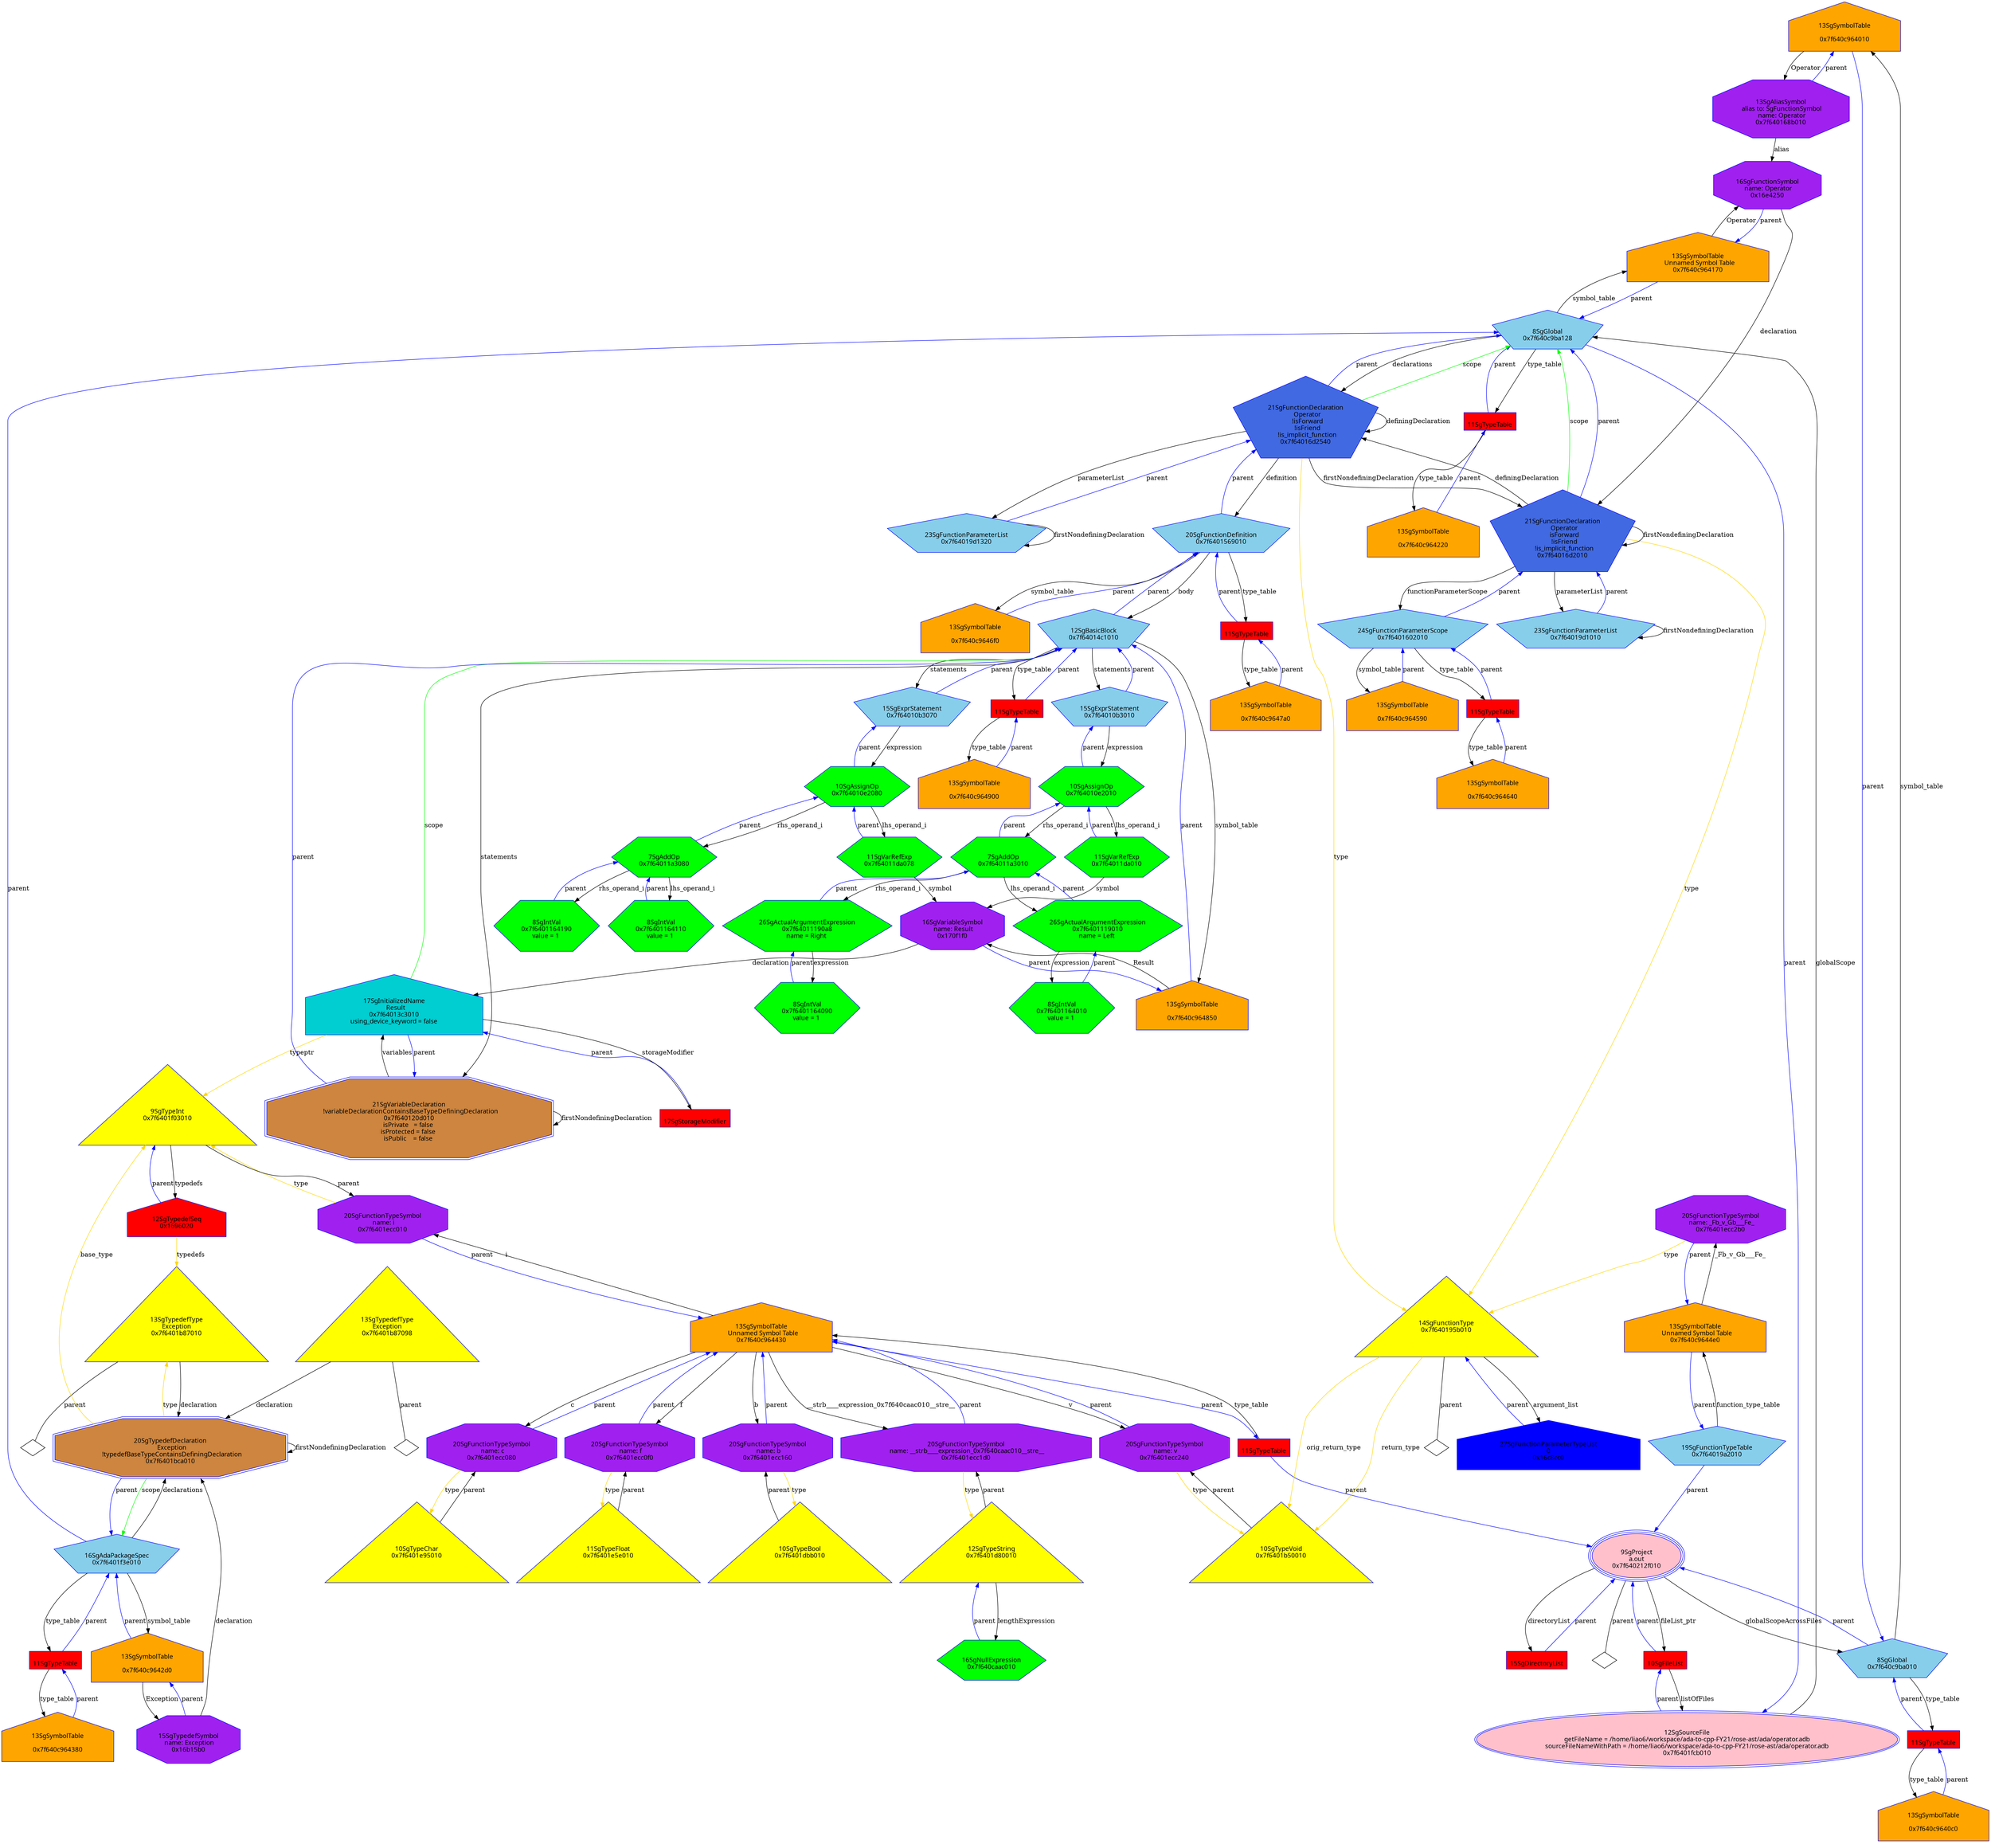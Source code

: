 digraph "Goperator.adb.dot" {
"0x7f640c964010"[label="\n13SgSymbolTable\n  \n  0x7f640c964010  " shape=house,regular=0,URL="\N",tooltip="more info at \N",sides=5,peripheries=1,color="blue",fillcolor=orange,fontname="7x13bold",fontcolor=black,style=filled];
"0x7f640c964010" -> "0x7f640168b010"[label="Operator" dir=forward ];
"0x7f640c964010" -> "0x7f640c9ba010"[label="parent" color="blue" dir=forward ];
"0x7f640c9640c0"[label="\n13SgSymbolTable\n  \n  0x7f640c9640c0  " shape=house,regular=0,URL="\N",tooltip="more info at \N",sides=5,peripheries=1,color="blue",fillcolor=orange,fontname="7x13bold",fontcolor=black,style=filled];
"0x7f640c9640c0" -> "0x15f39c0"[label="parent" color="blue" dir=forward ];
"0x7f640c964170"[label="\n13SgSymbolTable\n  Unnamed Symbol Table\n  0x7f640c964170  " shape=house,regular=0,URL="\N",tooltip="more info at \N",sides=5,peripheries=1,color="blue",fillcolor=orange,fontname="7x13bold",fontcolor=black,style=filled];
"0x7f640c964170" -> "0x16e4250"[label="Operator" dir=forward ];
"0x7f640c964170" -> "0x7f640c9ba128"[label="parent" color="blue" dir=forward ];
"0x7f640c964220"[label="\n13SgSymbolTable\n  \n  0x7f640c964220  " shape=house,regular=0,URL="\N",tooltip="more info at \N",sides=5,peripheries=1,color="blue",fillcolor=orange,fontname="7x13bold",fontcolor=black,style=filled];
"0x7f640c964220" -> "0x15f39e8"[label="parent" color="blue" dir=forward ];
"0x7f640c9642d0"[label="\n13SgSymbolTable\n  \n  0x7f640c9642d0  " shape=house,regular=0,URL="\N",tooltip="more info at \N",sides=5,peripheries=1,color="blue",fillcolor=orange,fontname="7x13bold",fontcolor=black,style=filled];
"0x7f640c9642d0" -> "0x16b15b0"[label="Exception" dir=forward ];
"0x7f640c9642d0" -> "0x7f6401f3e010"[label="parent" color="blue" dir=forward ];
"0x7f640c964380"[label="\n13SgSymbolTable\n  \n  0x7f640c964380  " shape=house,regular=0,URL="\N",tooltip="more info at \N",sides=5,peripheries=1,color="blue",fillcolor=orange,fontname="7x13bold",fontcolor=black,style=filled];
"0x7f640c964380" -> "0x15f3a10"[label="parent" color="blue" dir=forward ];
"0x7f640c964430"[label="\n13SgSymbolTable\n  Unnamed Symbol Table\n  0x7f640c964430  " shape=house,regular=0,URL="\N",tooltip="more info at \N",sides=5,peripheries=1,color="blue",fillcolor=orange,fontname="7x13bold",fontcolor=black,style=filled];
"0x7f640c964430" -> "0x7f6401ecc240"[label="v" dir=forward ];
"0x7f640c964430" -> "0x7f6401ecc1d0"[label="__strb____expression_0x7f640caac010__stre__" dir=forward ];
"0x7f640c964430" -> "0x7f6401ecc160"[label="b" dir=forward ];
"0x7f640c964430" -> "0x7f6401ecc0f0"[label="f" dir=forward ];
"0x7f640c964430" -> "0x7f6401ecc080"[label="c" dir=forward ];
"0x7f640c964430" -> "0x7f6401ecc010"[label="i" dir=forward ];
"0x7f640c964430" -> "0x15f3a38"[label="parent" color="blue" dir=forward ];
"0x7f640c9644e0"[label="\n13SgSymbolTable\n  Unnamed Symbol Table\n  0x7f640c9644e0  " shape=house,regular=0,URL="\N",tooltip="more info at \N",sides=5,peripheries=1,color="blue",fillcolor=orange,fontname="7x13bold",fontcolor=black,style=filled];
"0x7f640c9644e0" -> "0x7f6401ecc2b0"[label="_Fb_v_Gb___Fe_" dir=forward ];
"0x7f640c9644e0" -> "0x7f64019a2010"[label="parent" color="blue" dir=forward ];
"0x7f640c964590"[label="\n13SgSymbolTable\n  \n  0x7f640c964590  " shape=house,regular=0,URL="\N",tooltip="more info at \N",sides=5,peripheries=1,color="blue",fillcolor=orange,fontname="7x13bold",fontcolor=black,style=filled];
"0x7f640c964590" -> "0x7f6401602010"[label="parent" color="blue" dir=forward ];
"0x7f640c964640"[label="\n13SgSymbolTable\n  \n  0x7f640c964640  " shape=house,regular=0,URL="\N",tooltip="more info at \N",sides=5,peripheries=1,color="blue",fillcolor=orange,fontname="7x13bold",fontcolor=black,style=filled];
"0x7f640c964640" -> "0x15f3a60"[label="parent" color="blue" dir=forward ];
"0x7f640c9646f0"[label="\n13SgSymbolTable\n  \n  0x7f640c9646f0  " shape=house,regular=0,URL="\N",tooltip="more info at \N",sides=5,peripheries=1,color="blue",fillcolor=orange,fontname="7x13bold",fontcolor=black,style=filled];
"0x7f640c9646f0" -> "0x7f6401569010"[label="parent" color="blue" dir=forward ];
"0x7f640c9647a0"[label="\n13SgSymbolTable\n  \n  0x7f640c9647a0  " shape=house,regular=0,URL="\N",tooltip="more info at \N",sides=5,peripheries=1,color="blue",fillcolor=orange,fontname="7x13bold",fontcolor=black,style=filled];
"0x7f640c9647a0" -> "0x15f3a88"[label="parent" color="blue" dir=forward ];
"0x7f640c964850"[label="\n13SgSymbolTable\n  \n  0x7f640c964850  " shape=house,regular=0,URL="\N",tooltip="more info at \N",sides=5,peripheries=1,color="blue",fillcolor=orange,fontname="7x13bold",fontcolor=black,style=filled];
"0x7f640c964850" -> "0x170f1f0"[label="Result" dir=forward ];
"0x7f640c964850" -> "0x7f64014c1010"[label="parent" color="blue" dir=forward ];
"0x7f640c964900"[label="\n13SgSymbolTable\n  \n  0x7f640c964900  " shape=house,regular=0,URL="\N",tooltip="more info at \N",sides=5,peripheries=1,color="blue",fillcolor=orange,fontname="7x13bold",fontcolor=black,style=filled];
"0x7f640c964900" -> "0x15f3ab0"[label="parent" color="blue" dir=forward ];
"0x16fb960"[label="\n17SgStorageModifier" shape=polygon,regular=0,URL="\N",tooltip="more info at \N",sides=4,peripheries=1,color="blue",fillcolor=red,fontname="7x13bold",fontcolor=black,style=filled];
"0x16fb960" -> "0x7f64013c3010"[label="parent" color="blue" dir=forward ];
"0x7f6401fcb010"[label="\n12SgSourceFile\n  getFileName = /home/liao6/workspace/ada-to-cpp-FY21/rose-ast/ada/operator.adb  \n  sourceFileNameWithPath = /home/liao6/workspace/ada-to-cpp-FY21/rose-ast/ada/operator.adb  \n  0x7f6401fcb010  " shape=ellipse,regular=0,URL="\N",tooltip="more info at \N",sides=5,peripheries=2,color="blue",fillcolor=pink,fontname="7x13bold",fontcolor=black,style=filled];
"0x7f6401fcb010" -> "0x7f640c9ba128"[label="globalScope" dir=forward ];
"0x7f6401fcb010" -> "0x15b8f60"[label="parent" color="blue" dir=forward ];
"0x15b8f60"[label="\n10SgFileList" shape=polygon,regular=0,URL="\N",tooltip="more info at \N",sides=4,peripheries=1,color="blue",fillcolor=red,fontname="7x13bold",fontcolor=black,style=filled];
"0x15b8f60" -> "0x7f6401fcb010"[label="listOfFiles" dir=forward ];
"0x15b8f60" -> "0x7f640212f010"[label="parent" color="blue" dir=forward ];
"0x15d8370"[label="\n15SgDirectoryList" shape=polygon,regular=0,URL="\N",tooltip="more info at \N",sides=4,peripheries=1,color="blue",fillcolor=red,fontname="7x13bold",fontcolor=black,style=filled];
"0x15d8370" -> "0x7f640212f010"[label="parent" color="blue" dir=forward ];
"0x7f640212f010"[label="\n9SgProject\n  a.out  \n  0x7f640212f010  " shape=ellipse,regular=0,URL="\N",tooltip="more info at \N",sides=5,peripheries=3,color="blue",fillcolor=pink,fontname="7x13bold",fontcolor=black,style=filled];
"0x7f640212f010" -> "0x15b8f60"[label="fileList_ptr" dir=forward ];
"0x7f640212f010" -> "0x15d8370"[label="directoryList" dir=forward ];
"0x7f640212f010" -> "0x7f640c9ba010"[label="globalScopeAcrossFiles" dir=forward ];
"0x7f640212f010" -> "0x7f640212f010__parent__null"[label="parent" dir=none ];
"0x7f640212f010__parent__null"[label="" shape=diamond ];
"0x1696020"[label="\n12SgTypedefSeq\n  0x1696020  " shape=house,regular=0,URL="\N",tooltip="more info at \N",sides=5,peripheries=1,color="blue",fillcolor=red,fontname="7x13bold",fontcolor=black,style=filled];
"0x1696020" -> "0x7f6401b87010"[label="typedefs" color="gold1" dir=forward ];
"0x1696020" -> "0x7f6401f03010"[label="parent" color="blue" dir=forward ];
"0x16c8cc0"[label="\n27SgFunctionParameterTypeList\n  0  \n  0x16c8cc0  " shape=house,regular=0,URL="\N",tooltip="more info at \N",sides=5,peripheries=1,color="blue",fillcolor=blue,fontname="7x13bold",fontcolor=black,style=filled];
"0x16c8cc0" -> "0x7f640195b010"[label="parent" color="blue" dir=forward ];
"0x15f39c0"[label="\n11SgTypeTable" shape=polygon,regular=0,URL="\N",tooltip="more info at \N",sides=4,peripheries=1,color="blue",fillcolor=red,fontname="7x13bold",fontcolor=black,style=filled];
"0x15f39c0" -> "0x7f640c9640c0"[label="type_table" dir=forward ];
"0x15f39c0" -> "0x7f640c9ba010"[label="parent" color="blue" dir=forward ];
"0x15f39e8"[label="\n11SgTypeTable" shape=polygon,regular=0,URL="\N",tooltip="more info at \N",sides=4,peripheries=1,color="blue",fillcolor=red,fontname="7x13bold",fontcolor=black,style=filled];
"0x15f39e8" -> "0x7f640c964220"[label="type_table" dir=forward ];
"0x15f39e8" -> "0x7f640c9ba128"[label="parent" color="blue" dir=forward ];
"0x15f3a10"[label="\n11SgTypeTable" shape=polygon,regular=0,URL="\N",tooltip="more info at \N",sides=4,peripheries=1,color="blue",fillcolor=red,fontname="7x13bold",fontcolor=black,style=filled];
"0x15f3a10" -> "0x7f640c964380"[label="type_table" dir=forward ];
"0x15f3a10" -> "0x7f6401f3e010"[label="parent" color="blue" dir=forward ];
"0x15f3a38"[label="\n11SgTypeTable" shape=polygon,regular=0,URL="\N",tooltip="more info at \N",sides=4,peripheries=1,color="blue",fillcolor=red,fontname="7x13bold",fontcolor=black,style=filled];
"0x15f3a38" -> "0x7f640c964430"[label="type_table" dir=forward ];
"0x15f3a38" -> "0x7f640212f010"[label="parent" color="blue" dir=forward ];
"0x15f3a60"[label="\n11SgTypeTable" shape=polygon,regular=0,URL="\N",tooltip="more info at \N",sides=4,peripheries=1,color="blue",fillcolor=red,fontname="7x13bold",fontcolor=black,style=filled];
"0x15f3a60" -> "0x7f640c964640"[label="type_table" dir=forward ];
"0x15f3a60" -> "0x7f6401602010"[label="parent" color="blue" dir=forward ];
"0x15f3a88"[label="\n11SgTypeTable" shape=polygon,regular=0,URL="\N",tooltip="more info at \N",sides=4,peripheries=1,color="blue",fillcolor=red,fontname="7x13bold",fontcolor=black,style=filled];
"0x15f3a88" -> "0x7f640c9647a0"[label="type_table" dir=forward ];
"0x15f3a88" -> "0x7f6401569010"[label="parent" color="blue" dir=forward ];
"0x15f3ab0"[label="\n11SgTypeTable" shape=polygon,regular=0,URL="\N",tooltip="more info at \N",sides=4,peripheries=1,color="blue",fillcolor=red,fontname="7x13bold",fontcolor=black,style=filled];
"0x15f3ab0" -> "0x7f640c964900"[label="type_table" dir=forward ];
"0x15f3ab0" -> "0x7f64014c1010"[label="parent" color="blue" dir=forward ];
"0x7f6401e95010"[label="\n10SgTypeChar\n  0x7f6401e95010  \n   \n   " shape=polygon,regular=0,URL="\N",tooltip="more info at \N",sides=3,peripheries=1,color="blue",fillcolor=yellow,fontname="7x13bold",fontcolor=black,style=filled];
"0x7f6401e95010" -> "0x7f6401ecc080"[label="parent" dir=forward ];
"0x7f6401f03010"[label="\n9SgTypeInt\n  0x7f6401f03010  \n   \n   " shape=polygon,regular=0,URL="\N",tooltip="more info at \N",sides=3,peripheries=1,color="blue",fillcolor=yellow,fontname="7x13bold",fontcolor=black,style=filled];
"0x7f6401f03010" -> "0x1696020"[label="typedefs" dir=forward ];
"0x7f6401f03010" -> "0x7f6401ecc010"[label="parent" dir=forward ];
"0x7f6401b50010"[label="\n10SgTypeVoid\n  0x7f6401b50010  \n   \n   " shape=polygon,regular=0,URL="\N",tooltip="more info at \N",sides=3,peripheries=1,color="blue",fillcolor=yellow,fontname="7x13bold",fontcolor=black,style=filled];
"0x7f6401b50010" -> "0x7f6401ecc240"[label="parent" dir=forward ];
"0x7f6401e5e010"[label="\n11SgTypeFloat\n  0x7f6401e5e010  \n   \n   " shape=polygon,regular=0,URL="\N",tooltip="more info at \N",sides=3,peripheries=1,color="blue",fillcolor=yellow,fontname="7x13bold",fontcolor=black,style=filled];
"0x7f6401e5e010" -> "0x7f6401ecc0f0"[label="parent" dir=forward ];
"0x7f6401d80010"[label="\n12SgTypeString\n  0x7f6401d80010  \n   \n   " shape=polygon,regular=0,URL="\N",tooltip="more info at \N",sides=3,peripheries=1,color="blue",fillcolor=yellow,fontname="7x13bold",fontcolor=black,style=filled];
"0x7f6401d80010" -> "0x7f640caac010"[label="lengthExpression" dir=forward ];
"0x7f6401d80010" -> "0x7f6401ecc1d0"[label="parent" dir=forward ];
"0x7f6401dbb010"[label="\n10SgTypeBool\n  0x7f6401dbb010  \n   \n   " shape=polygon,regular=0,URL="\N",tooltip="more info at \N",sides=3,peripheries=1,color="blue",fillcolor=yellow,fontname="7x13bold",fontcolor=black,style=filled];
"0x7f6401dbb010" -> "0x7f6401ecc160"[label="parent" dir=forward ];
"0x7f6401b87010"[label="\n13SgTypedefType\nException\n  0x7f6401b87010  \n   \n   " shape=polygon,regular=0,URL="\N",tooltip="more info at \N",sides=3,peripheries=1,color="blue",fillcolor=yellow,fontname="7x13bold",fontcolor=black,style=filled];
"0x7f6401b87010" -> "0x7f6401bca010"[label="declaration" dir=forward ];
"0x7f6401b87010" -> "0x7f6401b87010__parent__null"[label="parent" dir=none ];
"0x7f6401b87010__parent__null"[label="" shape=diamond ];
"0x7f6401b87098"[label="\n13SgTypedefType\nException\n  0x7f6401b87098  \n   \n   " shape=polygon,regular=0,URL="\N",tooltip="more info at \N",sides=3,peripheries=1,color="blue",fillcolor=yellow,fontname="7x13bold",fontcolor=black,style=filled];
"0x7f6401b87098" -> "0x7f6401bca010"[label="declaration" dir=forward ];
"0x7f6401b87098" -> "0x7f6401b87098__parent__null"[label="parent" dir=none ];
"0x7f6401b87098__parent__null"[label="" shape=diamond ];
"0x7f640195b010"[label="\n14SgFunctionType\n  0x7f640195b010  \n   \n   " shape=polygon,regular=0,URL="\N",tooltip="more info at \N",sides=3,peripheries=1,color="blue",fillcolor=yellow,fontname="7x13bold",fontcolor=black,style=filled];
"0x7f640195b010" -> "0x7f6401b50010"[label="return_type" color="gold1" dir=forward ];
"0x7f640195b010" -> "0x7f6401b50010"[label="orig_return_type" color="gold1" dir=forward ];
"0x7f640195b010" -> "0x16c8cc0"[label="argument_list" dir=forward ];
"0x7f640195b010" -> "0x7f640195b010__parent__null"[label="parent" dir=none ];
"0x7f640195b010__parent__null"[label="" shape=diamond ];
"0x7f64019d1010"[label="\n23SgFunctionParameterList\n  0x7f64019d1010  " shape=polygon,regular=0,URL="\N",tooltip="more info at \N",sides=5,peripheries=1,color="blue",fillcolor=skyblue,fontname="7x13bold",fontcolor=black,style=filled];
"0x7f64019d1010" -> "0x7f64019d1010"[label="firstNondefiningDeclaration" dir=forward ];
"0x7f64019d1010" -> "0x7f64016d2010"[label="parent" color="blue" dir=forward ];
"0x7f64019d1320"[label="\n23SgFunctionParameterList\n  0x7f64019d1320  " shape=polygon,regular=0,URL="\N",tooltip="more info at \N",sides=5,peripheries=1,color="blue",fillcolor=skyblue,fontname="7x13bold",fontcolor=black,style=filled];
"0x7f64019d1320" -> "0x7f64019d1320"[label="firstNondefiningDeclaration" dir=forward ];
"0x7f64019d1320" -> "0x7f64016d2540"[label="parent" color="blue" dir=forward ];
"0x7f64014c1010"[label="\n12SgBasicBlock\n  0x7f64014c1010  " shape=polygon,regular=0,URL="\N",tooltip="more info at \N",sides=5,peripheries=1,color="blue",fillcolor=skyblue,fontname="7x13bold",fontcolor=black,style=filled];
"0x7f64014c1010" -> "0x7f640120d010"[label="statements" dir=forward ];
"0x7f64014c1010" -> "0x7f64010b3010"[label="statements" dir=forward ];
"0x7f64014c1010" -> "0x7f64010b3070"[label="statements" dir=forward ];
"0x7f64014c1010" -> "0x7f640c964850"[label="symbol_table" dir=forward ];
"0x7f64014c1010" -> "0x15f3ab0"[label="type_table" dir=forward ];
"0x7f64014c1010" -> "0x7f6401569010"[label="parent" color="blue" dir=forward ];
"0x7f640c9ba010"[label="\n8SgGlobal\n  0x7f640c9ba010  " shape=polygon,regular=0,URL="\N",tooltip="more info at \N",sides=5,peripheries=1,color="blue",fillcolor=skyblue,fontname="7x13bold",fontcolor=black,style=filled];
"0x7f640c9ba010" -> "0x7f640c964010"[label="symbol_table" dir=forward ];
"0x7f640c9ba010" -> "0x15f39c0"[label="type_table" dir=forward ];
"0x7f640c9ba010" -> "0x7f640212f010"[label="parent" color="blue" dir=forward ];
"0x7f640c9ba128"[label="\n8SgGlobal\n  0x7f640c9ba128  " shape=polygon,regular=0,URL="\N",tooltip="more info at \N",sides=5,peripheries=1,color="blue",fillcolor=skyblue,fontname="7x13bold",fontcolor=black,style=filled];
"0x7f640c9ba128" -> "0x7f64016d2540"[label="declarations" dir=forward ];
"0x7f640c9ba128" -> "0x7f640c964170"[label="symbol_table" dir=forward ];
"0x7f640c9ba128" -> "0x15f39e8"[label="type_table" dir=forward ];
"0x7f640c9ba128" -> "0x7f6401fcb010"[label="parent" color="blue" dir=forward ];
"0x7f6401602010"[label="\n24SgFunctionParameterScope\n  0x7f6401602010  " shape=polygon,regular=0,URL="\N",tooltip="more info at \N",sides=5,peripheries=1,color="blue",fillcolor=skyblue,fontname="7x13bold",fontcolor=black,style=filled];
"0x7f6401602010" -> "0x7f640c964590"[label="symbol_table" dir=forward ];
"0x7f6401602010" -> "0x15f3a60"[label="type_table" dir=forward ];
"0x7f6401602010" -> "0x7f64016d2010"[label="parent" color="blue" dir=forward ];
"0x7f64019a2010"[label="\n19SgFunctionTypeTable\n  0x7f64019a2010  " shape=polygon,regular=0,URL="\N",tooltip="more info at \N",sides=5,peripheries=1,color="blue",fillcolor=skyblue,fontname="7x13bold",fontcolor=black,style=filled];
"0x7f64019a2010" -> "0x7f640c9644e0"[label="function_type_table" dir=forward ];
"0x7f64019a2010" -> "0x7f640212f010"[label="parent" color="blue" dir=forward ];
"0x7f64010b3010"[label="\n15SgExprStatement\n  0x7f64010b3010  " shape=polygon,regular=0,URL="\N",tooltip="more info at \N",sides=5,peripheries=1,color="blue",fillcolor=skyblue,fontname="7x13bold",fontcolor=black,style=filled];
"0x7f64010b3010" -> "0x7f64010e2010"[label="expression" dir=forward ];
"0x7f64010b3010" -> "0x7f64014c1010"[label="parent" color="blue" dir=forward ];
"0x7f64010b3070"[label="\n15SgExprStatement\n  0x7f64010b3070  " shape=polygon,regular=0,URL="\N",tooltip="more info at \N",sides=5,peripheries=1,color="blue",fillcolor=skyblue,fontname="7x13bold",fontcolor=black,style=filled];
"0x7f64010b3070" -> "0x7f64010e2080"[label="expression" dir=forward ];
"0x7f64010b3070" -> "0x7f64014c1010"[label="parent" color="blue" dir=forward ];
"0x7f6401bca010"[label="\n20SgTypedefDeclaration\n  Exception\n  !typedefBaseTypeContainsDefiningDeclaration\n  0x7f6401bca010  " shape=polygon,regular=0,URL="\N",tooltip="more info at \N",sides=8,peripheries=2,color="blue",fillcolor=peru,fontname="7x13bold",fontcolor=black,style=filled];
"0x7f6401bca010" -> "0x7f6401f03010"[label="base_type" color="gold1" dir=forward ];
"0x7f6401bca010" -> "0x7f6401b87010"[label="type" color="gold1" dir=forward ];
"0x7f6401bca010" -> "0x7f6401f3e010"[label="scope" color="green" dir=forward ];
"0x7f6401bca010" -> "0x7f6401bca010"[label="firstNondefiningDeclaration" dir=forward ];
"0x7f6401bca010" -> "0x7f6401f3e010"[label="parent" color="blue" dir=forward ];
"0x7f640120d010"[label="\n21SgVariableDeclaration\n  !variableDeclarationContainsBaseTypeDefiningDeclaration\n  0x7f640120d010  \n isPrivate   = false  \n isProtected = false  \n isPublic    = false  " shape=polygon,regular=0,URL="\N",tooltip="more info at \N",sides=8,peripheries=2,color="blue",fillcolor=peru,fontname="7x13bold",fontcolor=black,style=filled];
"0x7f640120d010" -> "0x7f64013c3010"[label="variables" dir=forward ];
"0x7f640120d010" -> "0x7f640120d010"[label="firstNondefiningDeclaration" dir=forward ];
"0x7f640120d010" -> "0x7f64014c1010"[label="parent" color="blue" dir=forward ];
"0x7f6401569010"[label="\n20SgFunctionDefinition\n  0x7f6401569010  " shape=polygon,regular=0,URL="\N",tooltip="more info at \N",sides=5,peripheries=1,color="blue",fillcolor=skyblue,fontname="7x13bold",fontcolor=black,style=filled];
"0x7f6401569010" -> "0x7f64014c1010"[label="body" dir=forward ];
"0x7f6401569010" -> "0x7f640c9646f0"[label="symbol_table" dir=forward ];
"0x7f6401569010" -> "0x15f3a88"[label="type_table" dir=forward ];
"0x7f6401569010" -> "0x7f64016d2540"[label="parent" color="blue" dir=forward ];
"0x7f6401f3e010"[label="\n16SgAdaPackageSpec\n  0x7f6401f3e010  " shape=polygon,regular=0,URL="\N",tooltip="more info at \N",sides=5,peripheries=1,color="blue",fillcolor=skyblue,fontname="7x13bold",fontcolor=black,style=filled];
"0x7f6401f3e010" -> "0x7f6401bca010"[label="declarations" dir=forward ];
"0x7f6401f3e010" -> "0x7f640c9642d0"[label="symbol_table" dir=forward ];
"0x7f6401f3e010" -> "0x15f3a10"[label="type_table" dir=forward ];
"0x7f6401f3e010" -> "0x7f640c9ba128"[label="parent" color="blue" dir=forward ];
"0x7f64016d2010"[label="\n21SgFunctionDeclaration\n  Operator\n  isForward\n  !isFriend\n  !is_implicit_function\n  0x7f64016d2010  " shape=polygon,regular=0,URL="\N",tooltip="more info at \N",sides=5,peripheries=1,color="blue",fillcolor=royalblue,fontname="7x13bold",fontcolor=black,style=filled];
"0x7f64016d2010" -> "0x7f64019d1010"[label="parameterList" dir=forward ];
"0x7f64016d2010" -> "0x7f640195b010"[label="type" color="gold1" dir=forward ];
"0x7f64016d2010" -> "0x7f640c9ba128"[label="scope" color="green" dir=forward ];
"0x7f64016d2010" -> "0x7f6401602010"[label="functionParameterScope" dir=forward ];
"0x7f64016d2010" -> "0x7f64016d2540"[label="definingDeclaration" dir=forward ];
"0x7f64016d2010" -> "0x7f64016d2010"[label="firstNondefiningDeclaration" dir=forward ];
"0x7f64016d2010" -> "0x7f640c9ba128"[label="parent" color="blue" dir=forward ];
"0x7f64016d2540"[label="\n21SgFunctionDeclaration\n  Operator\n  !isForward\n  !isFriend\n  !is_implicit_function\n  0x7f64016d2540  " shape=polygon,regular=0,URL="\N",tooltip="more info at \N",sides=5,peripheries=1,color="blue",fillcolor=royalblue,fontname="7x13bold",fontcolor=black,style=filled];
"0x7f64016d2540" -> "0x7f64019d1320"[label="parameterList" dir=forward ];
"0x7f64016d2540" -> "0x7f640195b010"[label="type" color="gold1" dir=forward ];
"0x7f64016d2540" -> "0x7f6401569010"[label="definition" dir=forward ];
"0x7f64016d2540" -> "0x7f640c9ba128"[label="scope" color="green" dir=forward ];
"0x7f64016d2540" -> "0x7f64016d2540"[label="definingDeclaration" dir=forward ];
"0x7f64016d2540" -> "0x7f64016d2010"[label="firstNondefiningDeclaration" dir=forward ];
"0x7f64016d2540" -> "0x7f640c9ba128"[label="parent" color="blue" dir=forward ];
"0x7f64011da010"[label="\n11SgVarRefExp\n  0x7f64011da010  " shape=polygon,regular=0,URL="\N",tooltip="more info at \N",sides=6,peripheries=1,color="blue",fillcolor=green,fontname="7x13bold",fontcolor=black,style=filled];
"0x7f64011da010" -> "0x170f1f0"[label="symbol" dir=forward ];
"0x7f64011da010" -> "0x7f64010e2010"[label="parent" color="blue" dir=forward ];
"0x7f64011da078"[label="\n11SgVarRefExp\n  0x7f64011da078  " shape=polygon,regular=0,URL="\N",tooltip="more info at \N",sides=6,peripheries=1,color="blue",fillcolor=green,fontname="7x13bold",fontcolor=black,style=filled];
"0x7f64011da078" -> "0x170f1f0"[label="symbol" dir=forward ];
"0x7f64011da078" -> "0x7f64010e2080"[label="parent" color="blue" dir=forward ];
"0x7f64011a3010"[label="\n7SgAddOp\n  0x7f64011a3010  " shape=polygon,regular=0,URL="\N",tooltip="more info at \N",sides=6,peripheries=1,color="blue",fillcolor=green,fontname="7x13bold",fontcolor=black,style=filled];
"0x7f64011a3010" -> "0x7f6401119010"[label="lhs_operand_i" dir=forward ];
"0x7f64011a3010" -> "0x7f64011190a8"[label="rhs_operand_i" dir=forward ];
"0x7f64011a3010" -> "0x7f64010e2010"[label="parent" color="blue" dir=forward ];
"0x7f64011a3080"[label="\n7SgAddOp\n  0x7f64011a3080  " shape=polygon,regular=0,URL="\N",tooltip="more info at \N",sides=6,peripheries=1,color="blue",fillcolor=green,fontname="7x13bold",fontcolor=black,style=filled];
"0x7f64011a3080" -> "0x7f6401164110"[label="lhs_operand_i" dir=forward ];
"0x7f64011a3080" -> "0x7f6401164190"[label="rhs_operand_i" dir=forward ];
"0x7f64011a3080" -> "0x7f64010e2080"[label="parent" color="blue" dir=forward ];
"0x7f64010e2010"[label="\n10SgAssignOp\n  0x7f64010e2010  " shape=polygon,regular=0,URL="\N",tooltip="more info at \N",sides=6,peripheries=1,color="blue",fillcolor=green,fontname="7x13bold",fontcolor=black,style=filled];
"0x7f64010e2010" -> "0x7f64011da010"[label="lhs_operand_i" dir=forward ];
"0x7f64010e2010" -> "0x7f64011a3010"[label="rhs_operand_i" dir=forward ];
"0x7f64010e2010" -> "0x7f64010b3010"[label="parent" color="blue" dir=forward ];
"0x7f64010e2080"[label="\n10SgAssignOp\n  0x7f64010e2080  " shape=polygon,regular=0,URL="\N",tooltip="more info at \N",sides=6,peripheries=1,color="blue",fillcolor=green,fontname="7x13bold",fontcolor=black,style=filled];
"0x7f64010e2080" -> "0x7f64011da078"[label="lhs_operand_i" dir=forward ];
"0x7f64010e2080" -> "0x7f64011a3080"[label="rhs_operand_i" dir=forward ];
"0x7f64010e2080" -> "0x7f64010b3070"[label="parent" color="blue" dir=forward ];
"0x7f6401164010"[label="\n8SgIntVal\n  0x7f6401164010  \n value = 1  " shape=polygon,regular=0,URL="\N",tooltip="more info at \N",sides=6,peripheries=1,color="blue",fillcolor=green,fontname="7x13bold",fontcolor=black,style=filled];
"0x7f6401164010" -> "0x7f6401119010"[label="parent" color="blue" dir=forward ];
"0x7f6401164090"[label="\n8SgIntVal\n  0x7f6401164090  \n value = 1  " shape=polygon,regular=0,URL="\N",tooltip="more info at \N",sides=6,peripheries=1,color="blue",fillcolor=green,fontname="7x13bold",fontcolor=black,style=filled];
"0x7f6401164090" -> "0x7f64011190a8"[label="parent" color="blue" dir=forward ];
"0x7f6401164110"[label="\n8SgIntVal\n  0x7f6401164110  \n value = 1  " shape=polygon,regular=0,URL="\N",tooltip="more info at \N",sides=6,peripheries=1,color="blue",fillcolor=green,fontname="7x13bold",fontcolor=black,style=filled];
"0x7f6401164110" -> "0x7f64011a3080"[label="parent" color="blue" dir=forward ];
"0x7f6401164190"[label="\n8SgIntVal\n  0x7f6401164190  \n value = 1  " shape=polygon,regular=0,URL="\N",tooltip="more info at \N",sides=6,peripheries=1,color="blue",fillcolor=green,fontname="7x13bold",fontcolor=black,style=filled];
"0x7f6401164190" -> "0x7f64011a3080"[label="parent" color="blue" dir=forward ];
"0x7f640caac010"[label="\n16SgNullExpression\n  0x7f640caac010  " shape=polygon,regular=0,URL="\N",tooltip="more info at \N",sides=6,peripheries=1,color="blue",fillcolor=green,fontname="7x13bold",fontcolor=black,style=filled];
"0x7f640caac010" -> "0x7f6401d80010"[label="parent" color="blue" dir=forward ];
"0x7f6401119010"[label="\n26SgActualArgumentExpression\n  0x7f6401119010  \n name = Left  " shape=polygon,regular=0,URL="\N",tooltip="more info at \N",sides=6,peripheries=1,color="blue",fillcolor=green,fontname="7x13bold",fontcolor=black,style=filled];
"0x7f6401119010" -> "0x7f6401164010"[label="expression" dir=forward ];
"0x7f6401119010" -> "0x7f64011a3010"[label="parent" color="blue" dir=forward ];
"0x7f64011190a8"[label="\n26SgActualArgumentExpression\n  0x7f64011190a8  \n name = Right  " shape=polygon,regular=0,URL="\N",tooltip="more info at \N",sides=6,peripheries=1,color="blue",fillcolor=green,fontname="7x13bold",fontcolor=black,style=filled];
"0x7f64011190a8" -> "0x7f6401164090"[label="expression" dir=forward ];
"0x7f64011190a8" -> "0x7f64011a3010"[label="parent" color="blue" dir=forward ];
"0x170f1f0"[label="\n16SgVariableSymbol\n name: Result\n  0x170f1f0  " shape=polygon,regular=0,URL="\N",tooltip="more info at \N",sides=8,peripheries=1,color="blue",fillcolor=purple,fontname="7x13bold",fontcolor=black,style=filled];
"0x170f1f0" -> "0x7f64013c3010"[label="declaration" dir=forward ];
"0x170f1f0" -> "0x7f640c964850"[label="parent" color="blue" dir=forward ];
"0x7f6401ecc010"[label="\n20SgFunctionTypeSymbol\n name: i\n  0x7f6401ecc010  " shape=polygon,regular=0,URL="\N",tooltip="more info at \N",sides=8,peripheries=1,color="blue",fillcolor=purple,fontname="7x13bold",fontcolor=black,style=filled];
"0x7f6401ecc010" -> "0x7f6401f03010"[label="type" color="gold1" dir=forward ];
"0x7f6401ecc010" -> "0x7f640c964430"[label="parent" color="blue" dir=forward ];
"0x7f6401ecc080"[label="\n20SgFunctionTypeSymbol\n name: c\n  0x7f6401ecc080  " shape=polygon,regular=0,URL="\N",tooltip="more info at \N",sides=8,peripheries=1,color="blue",fillcolor=purple,fontname="7x13bold",fontcolor=black,style=filled];
"0x7f6401ecc080" -> "0x7f6401e95010"[label="type" color="gold1" dir=forward ];
"0x7f6401ecc080" -> "0x7f640c964430"[label="parent" color="blue" dir=forward ];
"0x7f6401ecc0f0"[label="\n20SgFunctionTypeSymbol\n name: f\n  0x7f6401ecc0f0  " shape=polygon,regular=0,URL="\N",tooltip="more info at \N",sides=8,peripheries=1,color="blue",fillcolor=purple,fontname="7x13bold",fontcolor=black,style=filled];
"0x7f6401ecc0f0" -> "0x7f6401e5e010"[label="type" color="gold1" dir=forward ];
"0x7f6401ecc0f0" -> "0x7f640c964430"[label="parent" color="blue" dir=forward ];
"0x7f6401ecc160"[label="\n20SgFunctionTypeSymbol\n name: b\n  0x7f6401ecc160  " shape=polygon,regular=0,URL="\N",tooltip="more info at \N",sides=8,peripheries=1,color="blue",fillcolor=purple,fontname="7x13bold",fontcolor=black,style=filled];
"0x7f6401ecc160" -> "0x7f6401dbb010"[label="type" color="gold1" dir=forward ];
"0x7f6401ecc160" -> "0x7f640c964430"[label="parent" color="blue" dir=forward ];
"0x7f6401ecc1d0"[label="\n20SgFunctionTypeSymbol\n name: __strb____expression_0x7f640caac010__stre__\n  0x7f6401ecc1d0  " shape=polygon,regular=0,URL="\N",tooltip="more info at \N",sides=8,peripheries=1,color="blue",fillcolor=purple,fontname="7x13bold",fontcolor=black,style=filled];
"0x7f6401ecc1d0" -> "0x7f6401d80010"[label="type" color="gold1" dir=forward ];
"0x7f6401ecc1d0" -> "0x7f640c964430"[label="parent" color="blue" dir=forward ];
"0x7f6401ecc240"[label="\n20SgFunctionTypeSymbol\n name: v\n  0x7f6401ecc240  " shape=polygon,regular=0,URL="\N",tooltip="more info at \N",sides=8,peripheries=1,color="blue",fillcolor=purple,fontname="7x13bold",fontcolor=black,style=filled];
"0x7f6401ecc240" -> "0x7f6401b50010"[label="type" color="gold1" dir=forward ];
"0x7f6401ecc240" -> "0x7f640c964430"[label="parent" color="blue" dir=forward ];
"0x7f6401ecc2b0"[label="\n20SgFunctionTypeSymbol\n name: _Fb_v_Gb___Fe_\n  0x7f6401ecc2b0  " shape=polygon,regular=0,URL="\N",tooltip="more info at \N",sides=8,peripheries=1,color="blue",fillcolor=purple,fontname="7x13bold",fontcolor=black,style=filled];
"0x7f6401ecc2b0" -> "0x7f640195b010"[label="type" color="gold1" dir=forward ];
"0x7f6401ecc2b0" -> "0x7f640c9644e0"[label="parent" color="blue" dir=forward ];
"0x16b15b0"[label="\n15SgTypedefSymbol\n name: Exception\n  0x16b15b0  " shape=polygon,regular=0,URL="\N",tooltip="more info at \N",sides=8,peripheries=1,color="blue",fillcolor=purple,fontname="7x13bold",fontcolor=black,style=filled];
"0x16b15b0" -> "0x7f6401bca010"[label="declaration" dir=forward ];
"0x16b15b0" -> "0x7f640c9642d0"[label="parent" color="blue" dir=forward ];
"0x16e4250"[label="\n16SgFunctionSymbol\n name: Operator\n  0x16e4250  " shape=polygon,regular=0,URL="\N",tooltip="more info at \N",sides=8,peripheries=1,color="blue",fillcolor=purple,fontname="7x13bold",fontcolor=black,style=filled];
"0x16e4250" -> "0x7f64016d2010"[label="declaration" dir=forward ];
"0x16e4250" -> "0x7f640c964170"[label="parent" color="blue" dir=forward ];
"0x7f640168b010"[label="\n13SgAliasSymbol\n alias to: SgFunctionSymbol\n name: Operator\n  0x7f640168b010  " shape=polygon,regular=0,URL="\N",tooltip="more info at \N",sides=8,peripheries=1,color="blue",fillcolor=purple,fontname="7x13bold",fontcolor=black,style=filled];
"0x7f640168b010" -> "0x16e4250"[label="alias" dir=forward ];
"0x7f640168b010" -> "0x7f640c964010"[label="parent" color="blue" dir=forward ];
"0x7f64013c3010"[label="\n17SgInitializedName\n  Result\n  0x7f64013c3010  \n  using_device_keyword = false  " shape=house,regular=0,URL="\N",tooltip="more info at \N",sides=5,peripheries=1,color="blue",fillcolor=darkturquoise,fontname="7x13bold",fontcolor=black,style=filled];
"0x7f64013c3010" -> "0x7f6401f03010"[label="typeptr" color="gold1" dir=forward ];
"0x7f64013c3010" -> "0x16fb960"[label="storageModifier" dir=forward ];
"0x7f64013c3010" -> "0x7f64014c1010"[label="scope" color="green" dir=forward ];
"0x7f64013c3010" -> "0x7f640120d010"[label="parent" color="blue" dir=forward ];
}

